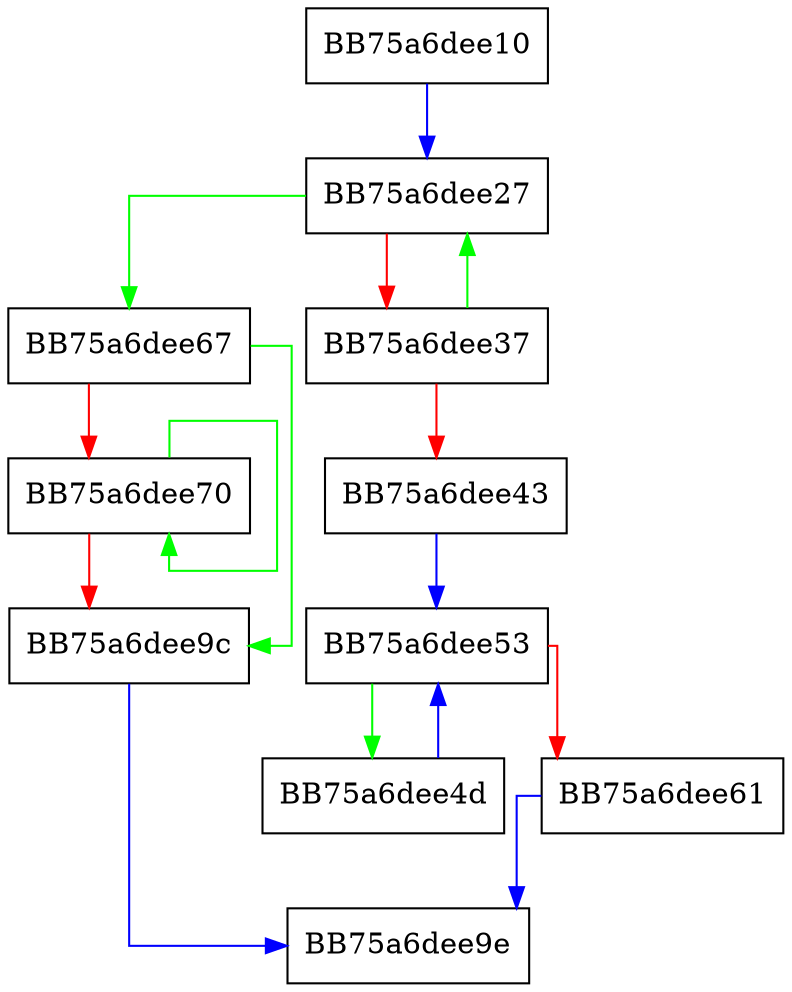 digraph unbound_search {
  node [shape="box"];
  graph [splines=ortho];
  BB75a6dee10 -> BB75a6dee27 [color="blue"];
  BB75a6dee27 -> BB75a6dee67 [color="green"];
  BB75a6dee27 -> BB75a6dee37 [color="red"];
  BB75a6dee37 -> BB75a6dee27 [color="green"];
  BB75a6dee37 -> BB75a6dee43 [color="red"];
  BB75a6dee43 -> BB75a6dee53 [color="blue"];
  BB75a6dee4d -> BB75a6dee53 [color="blue"];
  BB75a6dee53 -> BB75a6dee4d [color="green"];
  BB75a6dee53 -> BB75a6dee61 [color="red"];
  BB75a6dee61 -> BB75a6dee9e [color="blue"];
  BB75a6dee67 -> BB75a6dee9c [color="green"];
  BB75a6dee67 -> BB75a6dee70 [color="red"];
  BB75a6dee70 -> BB75a6dee70 [color="green"];
  BB75a6dee70 -> BB75a6dee9c [color="red"];
  BB75a6dee9c -> BB75a6dee9e [color="blue"];
}